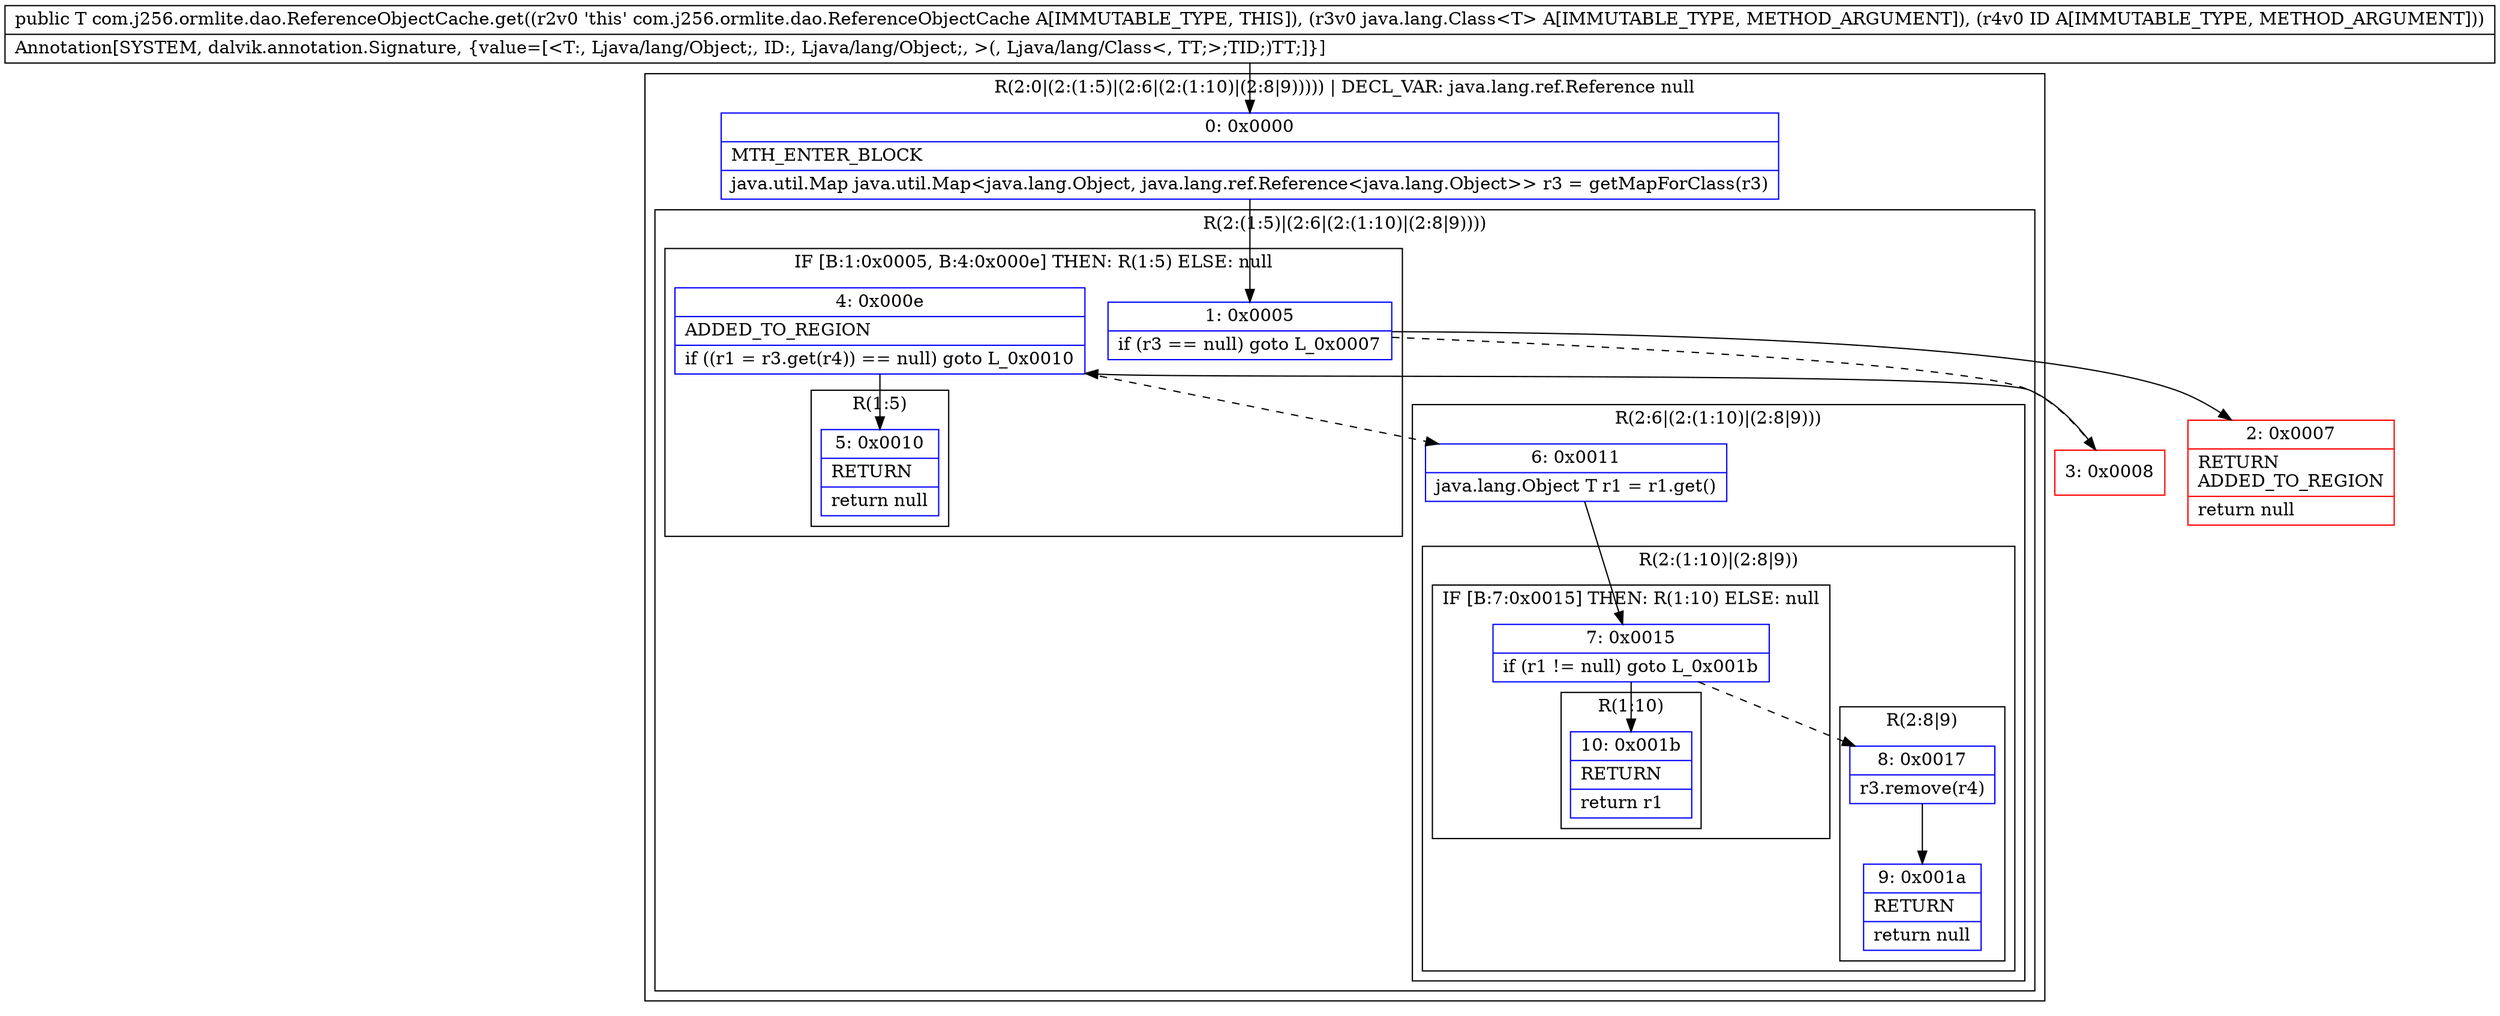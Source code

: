 digraph "CFG forcom.j256.ormlite.dao.ReferenceObjectCache.get(Ljava\/lang\/Class;Ljava\/lang\/Object;)Ljava\/lang\/Object;" {
subgraph cluster_Region_2105800132 {
label = "R(2:0|(2:(1:5)|(2:6|(2:(1:10)|(2:8|9))))) | DECL_VAR: java.lang.ref.Reference null\l";
node [shape=record,color=blue];
Node_0 [shape=record,label="{0\:\ 0x0000|MTH_ENTER_BLOCK\l|java.util.Map java.util.Map\<java.lang.Object, java.lang.ref.Reference\<java.lang.Object\>\> r3 = getMapForClass(r3)\l}"];
subgraph cluster_Region_969538762 {
label = "R(2:(1:5)|(2:6|(2:(1:10)|(2:8|9))))";
node [shape=record,color=blue];
subgraph cluster_IfRegion_1274583981 {
label = "IF [B:1:0x0005, B:4:0x000e] THEN: R(1:5) ELSE: null";
node [shape=record,color=blue];
Node_1 [shape=record,label="{1\:\ 0x0005|if (r3 == null) goto L_0x0007\l}"];
Node_4 [shape=record,label="{4\:\ 0x000e|ADDED_TO_REGION\l|if ((r1 = r3.get(r4)) == null) goto L_0x0010\l}"];
subgraph cluster_Region_1001956064 {
label = "R(1:5)";
node [shape=record,color=blue];
Node_5 [shape=record,label="{5\:\ 0x0010|RETURN\l|return null\l}"];
}
}
subgraph cluster_Region_2023237395 {
label = "R(2:6|(2:(1:10)|(2:8|9)))";
node [shape=record,color=blue];
Node_6 [shape=record,label="{6\:\ 0x0011|java.lang.Object T r1 = r1.get()\l}"];
subgraph cluster_Region_1892121263 {
label = "R(2:(1:10)|(2:8|9))";
node [shape=record,color=blue];
subgraph cluster_IfRegion_441958417 {
label = "IF [B:7:0x0015] THEN: R(1:10) ELSE: null";
node [shape=record,color=blue];
Node_7 [shape=record,label="{7\:\ 0x0015|if (r1 != null) goto L_0x001b\l}"];
subgraph cluster_Region_368907525 {
label = "R(1:10)";
node [shape=record,color=blue];
Node_10 [shape=record,label="{10\:\ 0x001b|RETURN\l|return r1\l}"];
}
}
subgraph cluster_Region_1660199469 {
label = "R(2:8|9)";
node [shape=record,color=blue];
Node_8 [shape=record,label="{8\:\ 0x0017|r3.remove(r4)\l}"];
Node_9 [shape=record,label="{9\:\ 0x001a|RETURN\l|return null\l}"];
}
}
}
}
}
Node_2 [shape=record,color=red,label="{2\:\ 0x0007|RETURN\lADDED_TO_REGION\l|return null\l}"];
Node_3 [shape=record,color=red,label="{3\:\ 0x0008}"];
MethodNode[shape=record,label="{public T com.j256.ormlite.dao.ReferenceObjectCache.get((r2v0 'this' com.j256.ormlite.dao.ReferenceObjectCache A[IMMUTABLE_TYPE, THIS]), (r3v0 java.lang.Class\<T\> A[IMMUTABLE_TYPE, METHOD_ARGUMENT]), (r4v0 ID A[IMMUTABLE_TYPE, METHOD_ARGUMENT]))  | Annotation[SYSTEM, dalvik.annotation.Signature, \{value=[\<T:, Ljava\/lang\/Object;, ID:, Ljava\/lang\/Object;, \>(, Ljava\/lang\/Class\<, TT;\>;TID;)TT;]\}]\l}"];
MethodNode -> Node_0;
Node_0 -> Node_1;
Node_1 -> Node_2;
Node_1 -> Node_3[style=dashed];
Node_4 -> Node_5;
Node_4 -> Node_6[style=dashed];
Node_6 -> Node_7;
Node_7 -> Node_8[style=dashed];
Node_7 -> Node_10;
Node_8 -> Node_9;
Node_3 -> Node_4;
}


